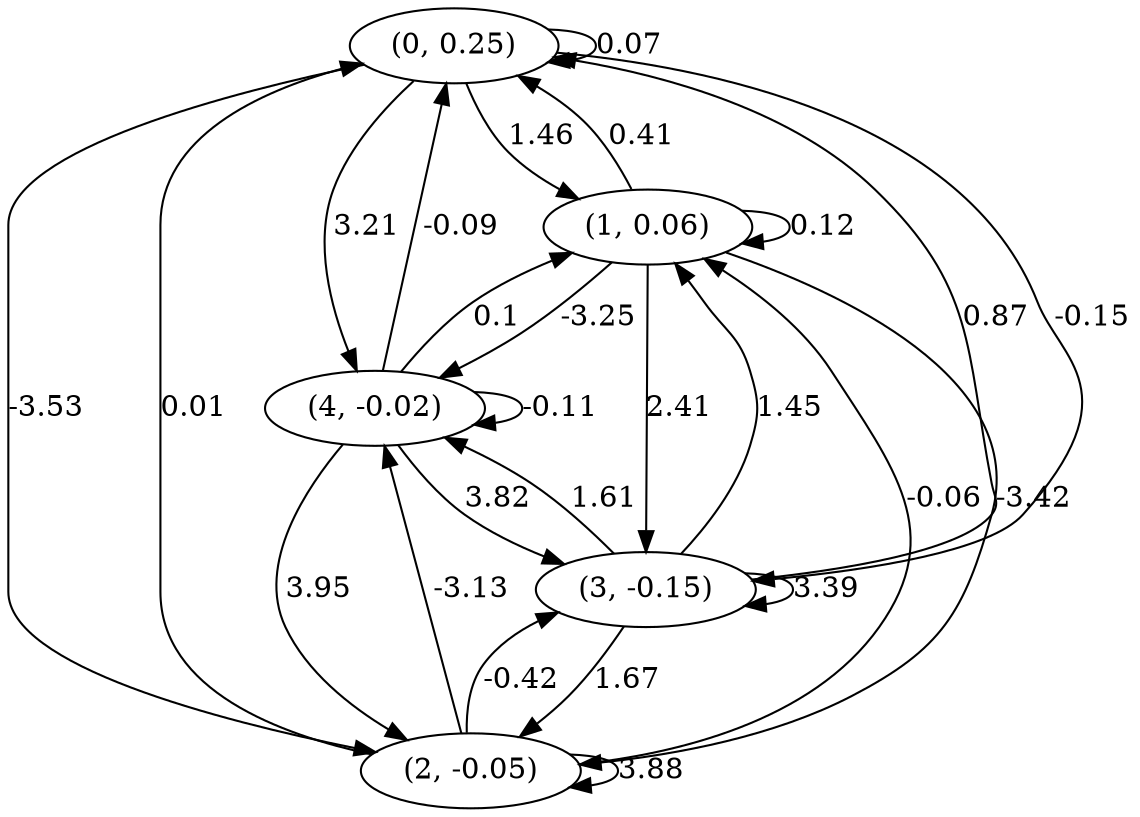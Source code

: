 digraph {
    0 [ label = "(0, 0.25)" ]
    1 [ label = "(1, 0.06)" ]
    2 [ label = "(2, -0.05)" ]
    3 [ label = "(3, -0.15)" ]
    4 [ label = "(4, -0.02)" ]
    0 -> 0 [ label = "0.07" ]
    1 -> 1 [ label = "0.12" ]
    2 -> 2 [ label = "3.88" ]
    3 -> 3 [ label = "3.39" ]
    4 -> 4 [ label = "-0.11" ]
    1 -> 0 [ label = "0.41" ]
    2 -> 0 [ label = "0.01" ]
    3 -> 0 [ label = "0.87" ]
    4 -> 0 [ label = "-0.09" ]
    0 -> 1 [ label = "1.46" ]
    2 -> 1 [ label = "-0.06" ]
    3 -> 1 [ label = "1.45" ]
    4 -> 1 [ label = "0.1" ]
    0 -> 2 [ label = "-3.53" ]
    1 -> 2 [ label = "-3.42" ]
    3 -> 2 [ label = "1.67" ]
    4 -> 2 [ label = "3.95" ]
    0 -> 3 [ label = "-0.15" ]
    1 -> 3 [ label = "2.41" ]
    2 -> 3 [ label = "-0.42" ]
    4 -> 3 [ label = "3.82" ]
    0 -> 4 [ label = "3.21" ]
    1 -> 4 [ label = "-3.25" ]
    2 -> 4 [ label = "-3.13" ]
    3 -> 4 [ label = "1.61" ]
}

